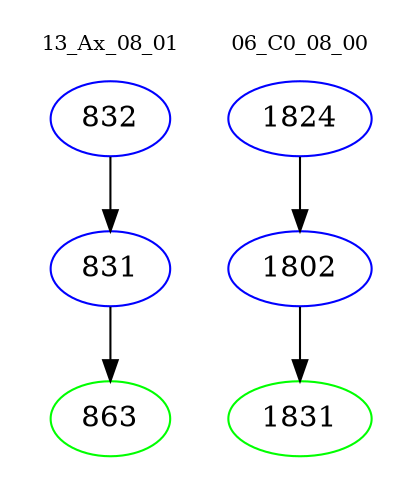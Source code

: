 digraph{
subgraph cluster_0 {
color = white
label = "13_Ax_08_01";
fontsize=10;
T0_832 [label="832", color="blue"]
T0_832 -> T0_831 [color="black"]
T0_831 [label="831", color="blue"]
T0_831 -> T0_863 [color="black"]
T0_863 [label="863", color="green"]
}
subgraph cluster_1 {
color = white
label = "06_C0_08_00";
fontsize=10;
T1_1824 [label="1824", color="blue"]
T1_1824 -> T1_1802 [color="black"]
T1_1802 [label="1802", color="blue"]
T1_1802 -> T1_1831 [color="black"]
T1_1831 [label="1831", color="green"]
}
}
